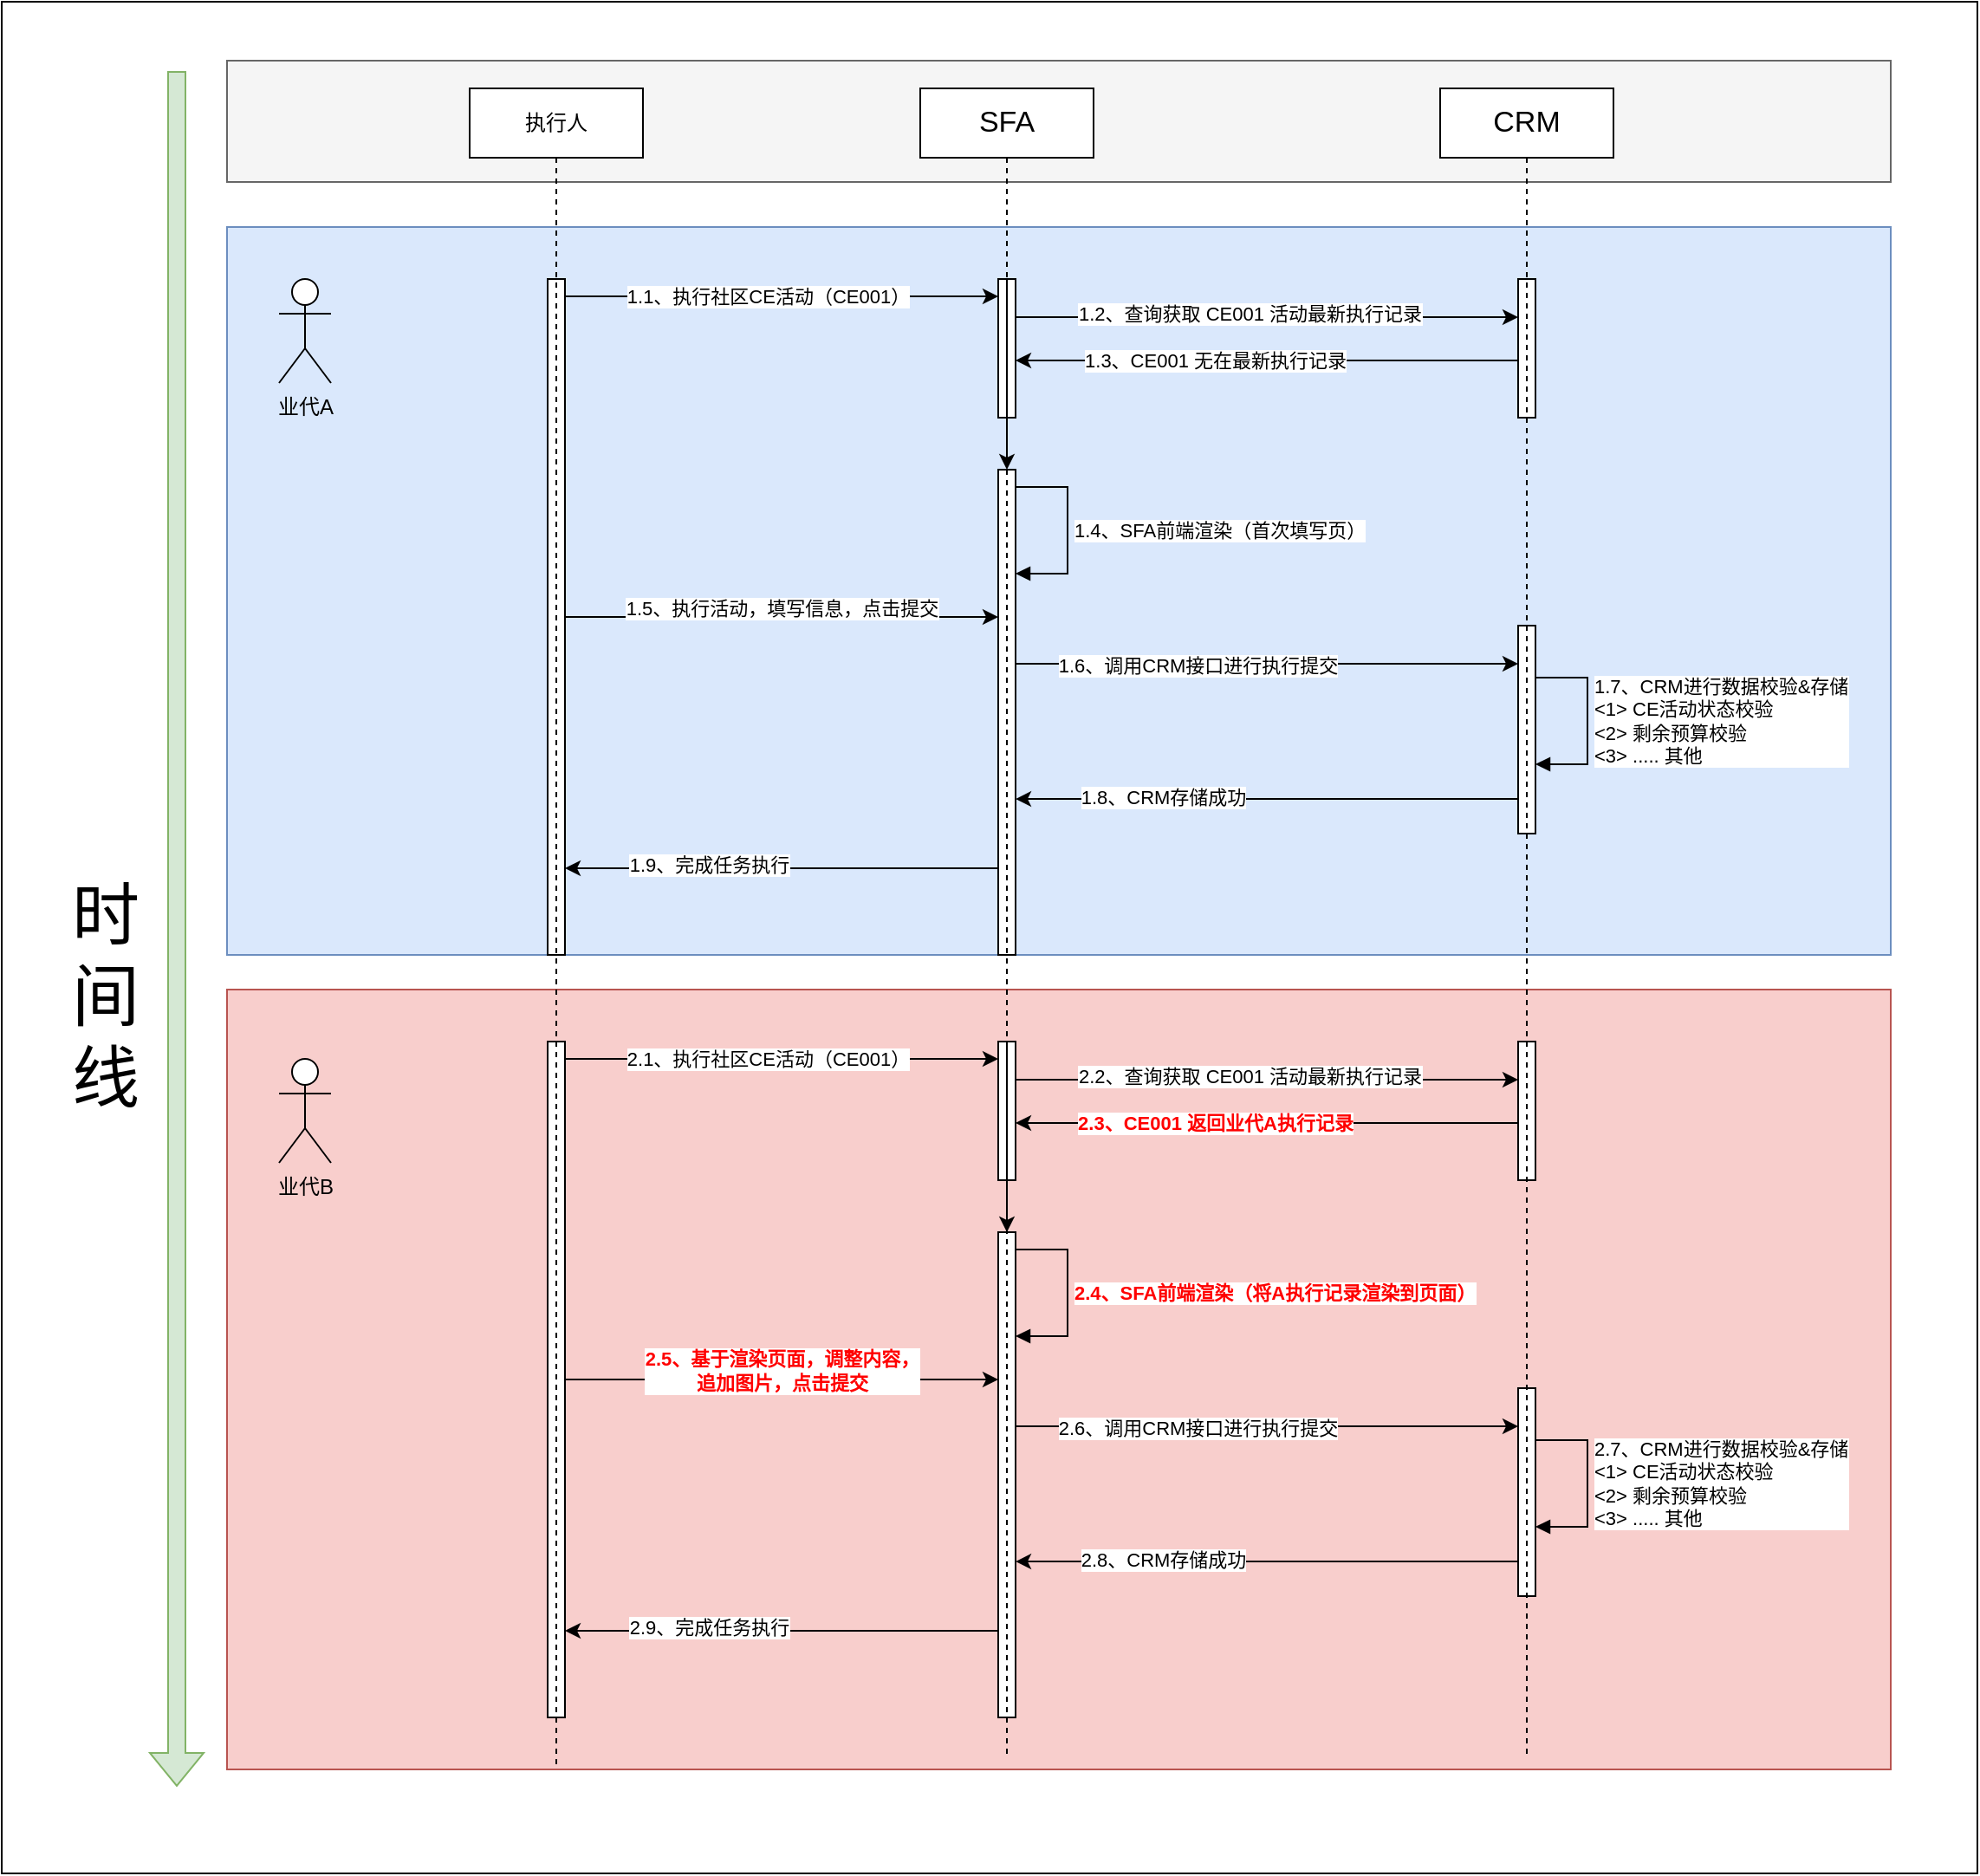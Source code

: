 <mxfile version="24.4.4" type="github">
  <diagram name="第 1 页" id="oT-IUX3YpCUqJ1tW2yBU">
    <mxGraphModel dx="2887" dy="1220" grid="1" gridSize="10" guides="1" tooltips="1" connect="1" arrows="1" fold="1" page="1" pageScale="1" pageWidth="827" pageHeight="1169" math="0" shadow="0">
      <root>
        <mxCell id="0" />
        <mxCell id="1" parent="0" />
        <mxCell id="MuskfMbHmCuyWgwmizYg-87" value="" style="rounded=0;whiteSpace=wrap;html=1;" vertex="1" parent="1">
          <mxGeometry x="-490" y="10" width="1140" height="1080" as="geometry" />
        </mxCell>
        <mxCell id="MuskfMbHmCuyWgwmizYg-85" value="" style="rounded=0;whiteSpace=wrap;html=1;fillColor=#f5f5f5;strokeColor=#666666;fontColor=#333333;" vertex="1" parent="1">
          <mxGeometry x="-360" y="44" width="960" height="70" as="geometry" />
        </mxCell>
        <mxCell id="MuskfMbHmCuyWgwmizYg-84" value="" style="rounded=0;whiteSpace=wrap;html=1;fillColor=#f8cecc;strokeColor=#b85450;" vertex="1" parent="1">
          <mxGeometry x="-360" y="580" width="960" height="450" as="geometry" />
        </mxCell>
        <mxCell id="MuskfMbHmCuyWgwmizYg-83" value="" style="rounded=0;whiteSpace=wrap;html=1;fillColor=#dae8fc;strokeColor=#6c8ebf;" vertex="1" parent="1">
          <mxGeometry x="-360" y="140" width="960" height="420" as="geometry" />
        </mxCell>
        <mxCell id="MuskfMbHmCuyWgwmizYg-5" value="业代A" style="shape=umlActor;verticalLabelPosition=bottom;verticalAlign=top;html=1;" vertex="1" parent="1">
          <mxGeometry x="-330" y="170" width="30" height="60" as="geometry" />
        </mxCell>
        <mxCell id="MuskfMbHmCuyWgwmizYg-13" value="" style="edgeStyle=orthogonalEdgeStyle;rounded=0;orthogonalLoop=1;jettySize=auto;html=1;curved=0;" edge="1" parent="1">
          <mxGeometry relative="1" as="geometry">
            <mxPoint x="95" y="192" as="sourcePoint" />
            <mxPoint x="385" y="192" as="targetPoint" />
          </mxGeometry>
        </mxCell>
        <mxCell id="MuskfMbHmCuyWgwmizYg-15" value="1.2、查询获取 CE001 活动最新执行记录" style="edgeLabel;html=1;align=center;verticalAlign=middle;resizable=0;points=[];" vertex="1" connectable="0" parent="MuskfMbHmCuyWgwmizYg-13">
          <mxGeometry x="-0.214" y="2" relative="1" as="geometry">
            <mxPoint x="21" as="offset" />
          </mxGeometry>
        </mxCell>
        <mxCell id="MuskfMbHmCuyWgwmizYg-10" value="" style="html=1;points=[[0,0,0,0,5],[0,1,0,0,-5],[1,0,0,0,5],[1,1,0,0,-5]];perimeter=orthogonalPerimeter;outlineConnect=0;targetShapes=umlLifeline;portConstraint=eastwest;newEdgeStyle={&quot;curved&quot;:0,&quot;rounded&quot;:0};" vertex="1" parent="1">
          <mxGeometry x="85" y="170" width="10" height="80" as="geometry" />
        </mxCell>
        <mxCell id="MuskfMbHmCuyWgwmizYg-17" value="" style="edgeStyle=orthogonalEdgeStyle;rounded=0;orthogonalLoop=1;jettySize=auto;html=1;curved=0;" edge="1" parent="1">
          <mxGeometry relative="1" as="geometry">
            <mxPoint x="385" y="217" as="sourcePoint" />
            <mxPoint x="95" y="217" as="targetPoint" />
          </mxGeometry>
        </mxCell>
        <mxCell id="MuskfMbHmCuyWgwmizYg-18" value="1.3、CE001 无在最新执行记录" style="edgeLabel;html=1;align=center;verticalAlign=middle;resizable=0;points=[];" vertex="1" connectable="0" parent="MuskfMbHmCuyWgwmizYg-17">
          <mxGeometry x="0.503" relative="1" as="geometry">
            <mxPoint x="43" as="offset" />
          </mxGeometry>
        </mxCell>
        <mxCell id="MuskfMbHmCuyWgwmizYg-12" value="" style="html=1;points=[[0,0,0,0,5],[0,1,0,0,-5],[1,0,0,0,5],[1,1,0,0,-5]];perimeter=orthogonalPerimeter;outlineConnect=0;targetShapes=umlLifeline;portConstraint=eastwest;newEdgeStyle={&quot;curved&quot;:0,&quot;rounded&quot;:0};" vertex="1" parent="1">
          <mxGeometry x="385" y="170" width="10" height="80" as="geometry" />
        </mxCell>
        <mxCell id="MuskfMbHmCuyWgwmizYg-24" value="" style="edgeStyle=orthogonalEdgeStyle;rounded=0;orthogonalLoop=1;jettySize=auto;html=1;curved=0;" edge="1" parent="1">
          <mxGeometry relative="1" as="geometry">
            <mxPoint x="95" y="392.0" as="sourcePoint" />
            <mxPoint x="385" y="392.0" as="targetPoint" />
          </mxGeometry>
        </mxCell>
        <mxCell id="MuskfMbHmCuyWgwmizYg-26" value="1.6、调用CRM接口进行执行提交" style="edgeLabel;html=1;align=center;verticalAlign=middle;resizable=0;points=[];" vertex="1" connectable="0" parent="MuskfMbHmCuyWgwmizYg-24">
          <mxGeometry x="-0.302" y="-1" relative="1" as="geometry">
            <mxPoint x="4" as="offset" />
          </mxGeometry>
        </mxCell>
        <mxCell id="MuskfMbHmCuyWgwmizYg-38" value="" style="edgeStyle=orthogonalEdgeStyle;rounded=0;orthogonalLoop=1;jettySize=auto;html=1;curved=0;" edge="1" parent="1" source="MuskfMbHmCuyWgwmizYg-19">
          <mxGeometry relative="1" as="geometry">
            <mxPoint x="-165" y="509.966" as="targetPoint" />
            <Array as="points">
              <mxPoint x="-90" y="510" />
              <mxPoint x="-90" y="510" />
            </Array>
          </mxGeometry>
        </mxCell>
        <mxCell id="MuskfMbHmCuyWgwmizYg-39" value="1.9、完成任务执行" style="edgeLabel;html=1;align=center;verticalAlign=middle;resizable=0;points=[];" vertex="1" connectable="0" parent="MuskfMbHmCuyWgwmizYg-38">
          <mxGeometry x="0.339" y="-2" relative="1" as="geometry">
            <mxPoint as="offset" />
          </mxGeometry>
        </mxCell>
        <mxCell id="MuskfMbHmCuyWgwmizYg-19" value="" style="html=1;points=[[0,0,0,0,5],[0,1,0,0,-5],[1,0,0,0,5],[1,1,0,0,-5]];perimeter=orthogonalPerimeter;outlineConnect=0;targetShapes=umlLifeline;portConstraint=eastwest;newEdgeStyle={&quot;curved&quot;:0,&quot;rounded&quot;:0};" vertex="1" parent="1">
          <mxGeometry x="85" y="280" width="10" height="280" as="geometry" />
        </mxCell>
        <mxCell id="MuskfMbHmCuyWgwmizYg-20" value="" style="endArrow=classic;html=1;rounded=0;" edge="1" parent="1">
          <mxGeometry width="50" height="50" relative="1" as="geometry">
            <mxPoint x="90" y="170" as="sourcePoint" />
            <mxPoint x="90" y="280" as="targetPoint" />
          </mxGeometry>
        </mxCell>
        <mxCell id="MuskfMbHmCuyWgwmizYg-22" value="1.4、SFA前端渲染（首次填写页）" style="html=1;align=left;spacingLeft=2;endArrow=block;rounded=0;edgeStyle=orthogonalEdgeStyle;curved=0;rounded=0;" edge="1" parent="1">
          <mxGeometry relative="1" as="geometry">
            <mxPoint x="95" y="290" as="sourcePoint" />
            <Array as="points">
              <mxPoint x="125" y="290" />
              <mxPoint x="125" y="340" />
            </Array>
            <mxPoint x="95" y="340" as="targetPoint" />
          </mxGeometry>
        </mxCell>
        <mxCell id="MuskfMbHmCuyWgwmizYg-35" value="" style="edgeStyle=orthogonalEdgeStyle;rounded=0;orthogonalLoop=1;jettySize=auto;html=1;curved=0;" edge="1" parent="1" source="MuskfMbHmCuyWgwmizYg-25">
          <mxGeometry relative="1" as="geometry">
            <mxPoint x="95" y="470.029" as="targetPoint" />
            <Array as="points">
              <mxPoint x="320" y="470" />
              <mxPoint x="320" y="470" />
            </Array>
          </mxGeometry>
        </mxCell>
        <mxCell id="MuskfMbHmCuyWgwmizYg-36" value="1.8、CRM存储成功" style="edgeLabel;html=1;align=center;verticalAlign=middle;resizable=0;points=[];" vertex="1" connectable="0" parent="MuskfMbHmCuyWgwmizYg-35">
          <mxGeometry x="0.65" y="-1" relative="1" as="geometry">
            <mxPoint x="34" as="offset" />
          </mxGeometry>
        </mxCell>
        <mxCell id="MuskfMbHmCuyWgwmizYg-25" value="" style="html=1;points=[[0,0,0,0,5],[0,1,0,0,-5],[1,0,0,0,5],[1,1,0,0,-5]];perimeter=orthogonalPerimeter;outlineConnect=0;targetShapes=umlLifeline;portConstraint=eastwest;newEdgeStyle={&quot;curved&quot;:0,&quot;rounded&quot;:0};" vertex="1" parent="1">
          <mxGeometry x="385" y="370" width="10" height="120" as="geometry" />
        </mxCell>
        <mxCell id="MuskfMbHmCuyWgwmizYg-30" value="" style="edgeStyle=orthogonalEdgeStyle;rounded=0;orthogonalLoop=1;jettySize=auto;html=1;curved=0;" edge="1" parent="1">
          <mxGeometry relative="1" as="geometry">
            <mxPoint x="-165" y="365.0" as="sourcePoint" />
            <mxPoint x="85" y="365.0" as="targetPoint" />
          </mxGeometry>
        </mxCell>
        <mxCell id="MuskfMbHmCuyWgwmizYg-31" value="1.5、执行活动，填写信息，点击提交" style="edgeLabel;html=1;align=center;verticalAlign=middle;resizable=0;points=[];" vertex="1" connectable="0" parent="MuskfMbHmCuyWgwmizYg-30">
          <mxGeometry x="-0.424" relative="1" as="geometry">
            <mxPoint x="53" y="-5" as="offset" />
          </mxGeometry>
        </mxCell>
        <mxCell id="MuskfMbHmCuyWgwmizYg-48" value="" style="edgeStyle=orthogonalEdgeStyle;rounded=0;orthogonalLoop=1;jettySize=auto;html=1;curved=0;" edge="1" parent="1">
          <mxGeometry relative="1" as="geometry">
            <mxPoint x="-165" y="180" as="sourcePoint" />
            <mxPoint x="85" y="180" as="targetPoint" />
          </mxGeometry>
        </mxCell>
        <mxCell id="MuskfMbHmCuyWgwmizYg-50" value="1.1、执行社区CE活动（CE001）" style="edgeLabel;html=1;align=center;verticalAlign=middle;resizable=0;points=[];" vertex="1" connectable="0" parent="MuskfMbHmCuyWgwmizYg-48">
          <mxGeometry x="-0.069" relative="1" as="geometry">
            <mxPoint as="offset" />
          </mxGeometry>
        </mxCell>
        <mxCell id="MuskfMbHmCuyWgwmizYg-28" value="" style="html=1;points=[[0,0,0,0,5],[0,1,0,0,-5],[1,0,0,0,5],[1,1,0,0,-5]];perimeter=orthogonalPerimeter;outlineConnect=0;targetShapes=umlLifeline;portConstraint=eastwest;newEdgeStyle={&quot;curved&quot;:0,&quot;rounded&quot;:0};" vertex="1" parent="1">
          <mxGeometry x="-175" y="170" width="10" height="390" as="geometry" />
        </mxCell>
        <mxCell id="MuskfMbHmCuyWgwmizYg-32" value="1.7、CRM进行数据校验&amp;amp;存储&lt;br&gt;&amp;lt;1&amp;gt; CE活动状态校验&lt;br&gt;&amp;lt;2&amp;gt; 剩余预算校验&lt;br&gt;&amp;lt;3&amp;gt; ..... 其他" style="html=1;align=left;spacingLeft=2;endArrow=block;rounded=0;edgeStyle=orthogonalEdgeStyle;curved=0;rounded=0;" edge="1" parent="1" target="MuskfMbHmCuyWgwmizYg-25">
          <mxGeometry relative="1" as="geometry">
            <mxPoint x="395" y="400" as="sourcePoint" />
            <Array as="points">
              <mxPoint x="425" y="400" />
              <mxPoint x="425" y="450" />
            </Array>
            <mxPoint x="395" y="450" as="targetPoint" />
          </mxGeometry>
        </mxCell>
        <mxCell id="MuskfMbHmCuyWgwmizYg-49" value="" style="endArrow=classic;html=1;rounded=0;" edge="1" parent="1" source="MuskfMbHmCuyWgwmizYg-10">
          <mxGeometry width="50" height="50" relative="1" as="geometry">
            <mxPoint x="90" y="250" as="sourcePoint" />
            <mxPoint x="90" y="170" as="targetPoint" />
          </mxGeometry>
        </mxCell>
        <mxCell id="MuskfMbHmCuyWgwmizYg-51" value="" style="shape=flexArrow;endArrow=classic;html=1;rounded=0;fillColor=#d5e8d4;strokeColor=#82b366;" edge="1" parent="1">
          <mxGeometry width="50" height="50" relative="1" as="geometry">
            <mxPoint x="-389" y="50" as="sourcePoint" />
            <mxPoint x="-389" y="1040" as="targetPoint" />
          </mxGeometry>
        </mxCell>
        <mxCell id="MuskfMbHmCuyWgwmizYg-52" value="业代B" style="shape=umlActor;verticalLabelPosition=bottom;verticalAlign=top;html=1;" vertex="1" parent="1">
          <mxGeometry x="-330" y="620" width="30" height="60" as="geometry" />
        </mxCell>
        <mxCell id="MuskfMbHmCuyWgwmizYg-56" value="" style="edgeStyle=orthogonalEdgeStyle;rounded=0;orthogonalLoop=1;jettySize=auto;html=1;curved=0;" edge="1" parent="1">
          <mxGeometry relative="1" as="geometry">
            <mxPoint x="95" y="632" as="sourcePoint" />
            <mxPoint x="385" y="632" as="targetPoint" />
          </mxGeometry>
        </mxCell>
        <mxCell id="MuskfMbHmCuyWgwmizYg-57" value="2.2、查询获取 CE001 活动最新执行记录" style="edgeLabel;html=1;align=center;verticalAlign=middle;resizable=0;points=[];" vertex="1" connectable="0" parent="MuskfMbHmCuyWgwmizYg-56">
          <mxGeometry x="-0.214" y="2" relative="1" as="geometry">
            <mxPoint x="21" as="offset" />
          </mxGeometry>
        </mxCell>
        <mxCell id="MuskfMbHmCuyWgwmizYg-58" value="" style="html=1;points=[[0,0,0,0,5],[0,1,0,0,-5],[1,0,0,0,5],[1,1,0,0,-5]];perimeter=orthogonalPerimeter;outlineConnect=0;targetShapes=umlLifeline;portConstraint=eastwest;newEdgeStyle={&quot;curved&quot;:0,&quot;rounded&quot;:0};" vertex="1" parent="1">
          <mxGeometry x="85" y="610" width="10" height="80" as="geometry" />
        </mxCell>
        <mxCell id="MuskfMbHmCuyWgwmizYg-59" value="" style="edgeStyle=orthogonalEdgeStyle;rounded=0;orthogonalLoop=1;jettySize=auto;html=1;curved=0;" edge="1" parent="1">
          <mxGeometry relative="1" as="geometry">
            <mxPoint x="385" y="657" as="sourcePoint" />
            <mxPoint x="95" y="657" as="targetPoint" />
          </mxGeometry>
        </mxCell>
        <mxCell id="MuskfMbHmCuyWgwmizYg-60" value="2.3、CE001 返回业代A执行记录" style="edgeLabel;html=1;align=center;verticalAlign=middle;resizable=0;points=[];fontColor=#FF0000;fontStyle=1" vertex="1" connectable="0" parent="MuskfMbHmCuyWgwmizYg-59">
          <mxGeometry x="0.503" relative="1" as="geometry">
            <mxPoint x="43" as="offset" />
          </mxGeometry>
        </mxCell>
        <mxCell id="MuskfMbHmCuyWgwmizYg-61" value="" style="html=1;points=[[0,0,0,0,5],[0,1,0,0,-5],[1,0,0,0,5],[1,1,0,0,-5]];perimeter=orthogonalPerimeter;outlineConnect=0;targetShapes=umlLifeline;portConstraint=eastwest;newEdgeStyle={&quot;curved&quot;:0,&quot;rounded&quot;:0};" vertex="1" parent="1">
          <mxGeometry x="385" y="610" width="10" height="80" as="geometry" />
        </mxCell>
        <mxCell id="MuskfMbHmCuyWgwmizYg-62" value="" style="edgeStyle=orthogonalEdgeStyle;rounded=0;orthogonalLoop=1;jettySize=auto;html=1;curved=0;" edge="1" parent="1">
          <mxGeometry relative="1" as="geometry">
            <mxPoint x="95" y="832.0" as="sourcePoint" />
            <mxPoint x="385" y="832.0" as="targetPoint" />
          </mxGeometry>
        </mxCell>
        <mxCell id="MuskfMbHmCuyWgwmizYg-63" value="2.6、调用CRM接口进行执行提交" style="edgeLabel;html=1;align=center;verticalAlign=middle;resizable=0;points=[];" vertex="1" connectable="0" parent="MuskfMbHmCuyWgwmizYg-62">
          <mxGeometry x="-0.302" y="-1" relative="1" as="geometry">
            <mxPoint x="4" as="offset" />
          </mxGeometry>
        </mxCell>
        <mxCell id="MuskfMbHmCuyWgwmizYg-64" value="" style="edgeStyle=orthogonalEdgeStyle;rounded=0;orthogonalLoop=1;jettySize=auto;html=1;curved=0;" edge="1" parent="1" source="MuskfMbHmCuyWgwmizYg-66">
          <mxGeometry relative="1" as="geometry">
            <mxPoint x="-165" y="949.966" as="targetPoint" />
            <Array as="points">
              <mxPoint x="-90" y="950" />
              <mxPoint x="-90" y="950" />
            </Array>
          </mxGeometry>
        </mxCell>
        <mxCell id="MuskfMbHmCuyWgwmizYg-65" value="2.9、完成任务执行" style="edgeLabel;html=1;align=center;verticalAlign=middle;resizable=0;points=[];" vertex="1" connectable="0" parent="MuskfMbHmCuyWgwmizYg-64">
          <mxGeometry x="0.339" y="-2" relative="1" as="geometry">
            <mxPoint as="offset" />
          </mxGeometry>
        </mxCell>
        <mxCell id="MuskfMbHmCuyWgwmizYg-66" value="" style="html=1;points=[[0,0,0,0,5],[0,1,0,0,-5],[1,0,0,0,5],[1,1,0,0,-5]];perimeter=orthogonalPerimeter;outlineConnect=0;targetShapes=umlLifeline;portConstraint=eastwest;newEdgeStyle={&quot;curved&quot;:0,&quot;rounded&quot;:0};" vertex="1" parent="1">
          <mxGeometry x="85" y="720" width="10" height="280" as="geometry" />
        </mxCell>
        <mxCell id="MuskfMbHmCuyWgwmizYg-67" value="" style="endArrow=classic;html=1;rounded=0;" edge="1" parent="1">
          <mxGeometry width="50" height="50" relative="1" as="geometry">
            <mxPoint x="90" y="610" as="sourcePoint" />
            <mxPoint x="90" y="720" as="targetPoint" />
          </mxGeometry>
        </mxCell>
        <mxCell id="MuskfMbHmCuyWgwmizYg-68" value="2.4、SFA前端渲染（将A执行记录渲染到页面）" style="html=1;align=left;spacingLeft=2;endArrow=block;rounded=0;edgeStyle=orthogonalEdgeStyle;curved=0;rounded=0;fontColor=#FF0000;fontStyle=1" edge="1" parent="1">
          <mxGeometry relative="1" as="geometry">
            <mxPoint x="95" y="730" as="sourcePoint" />
            <Array as="points">
              <mxPoint x="125" y="730" />
              <mxPoint x="125" y="780" />
            </Array>
            <mxPoint x="95" y="780" as="targetPoint" />
          </mxGeometry>
        </mxCell>
        <mxCell id="MuskfMbHmCuyWgwmizYg-69" value="" style="edgeStyle=orthogonalEdgeStyle;rounded=0;orthogonalLoop=1;jettySize=auto;html=1;curved=0;" edge="1" parent="1" source="MuskfMbHmCuyWgwmizYg-71">
          <mxGeometry relative="1" as="geometry">
            <mxPoint x="95" y="910.029" as="targetPoint" />
            <Array as="points">
              <mxPoint x="320" y="910" />
              <mxPoint x="320" y="910" />
            </Array>
          </mxGeometry>
        </mxCell>
        <mxCell id="MuskfMbHmCuyWgwmizYg-70" value="2.8、CRM存储成功" style="edgeLabel;html=1;align=center;verticalAlign=middle;resizable=0;points=[];" vertex="1" connectable="0" parent="MuskfMbHmCuyWgwmizYg-69">
          <mxGeometry x="0.65" y="-1" relative="1" as="geometry">
            <mxPoint x="34" as="offset" />
          </mxGeometry>
        </mxCell>
        <mxCell id="MuskfMbHmCuyWgwmizYg-71" value="" style="html=1;points=[[0,0,0,0,5],[0,1,0,0,-5],[1,0,0,0,5],[1,1,0,0,-5]];perimeter=orthogonalPerimeter;outlineConnect=0;targetShapes=umlLifeline;portConstraint=eastwest;newEdgeStyle={&quot;curved&quot;:0,&quot;rounded&quot;:0};" vertex="1" parent="1">
          <mxGeometry x="385" y="810" width="10" height="120" as="geometry" />
        </mxCell>
        <mxCell id="MuskfMbHmCuyWgwmizYg-72" value="" style="edgeStyle=orthogonalEdgeStyle;rounded=0;orthogonalLoop=1;jettySize=auto;html=1;curved=0;" edge="1" parent="1">
          <mxGeometry relative="1" as="geometry">
            <mxPoint x="-165" y="805.0" as="sourcePoint" />
            <mxPoint x="85" y="805.0" as="targetPoint" />
          </mxGeometry>
        </mxCell>
        <mxCell id="MuskfMbHmCuyWgwmizYg-73" value="2.5、基于渲染页面，调整内容，&lt;br&gt;追加图片，点击提交" style="edgeLabel;html=1;align=center;verticalAlign=middle;resizable=0;points=[];fontColor=#FF0000;fontStyle=1" vertex="1" connectable="0" parent="MuskfMbHmCuyWgwmizYg-72">
          <mxGeometry x="-0.424" relative="1" as="geometry">
            <mxPoint x="53" y="-5" as="offset" />
          </mxGeometry>
        </mxCell>
        <mxCell id="MuskfMbHmCuyWgwmizYg-74" value="" style="edgeStyle=orthogonalEdgeStyle;rounded=0;orthogonalLoop=1;jettySize=auto;html=1;curved=0;" edge="1" parent="1">
          <mxGeometry relative="1" as="geometry">
            <mxPoint x="-165" y="620" as="sourcePoint" />
            <mxPoint x="85" y="620" as="targetPoint" />
          </mxGeometry>
        </mxCell>
        <mxCell id="MuskfMbHmCuyWgwmizYg-75" value="2.1、执行社区CE活动（CE001）" style="edgeLabel;html=1;align=center;verticalAlign=middle;resizable=0;points=[];" vertex="1" connectable="0" parent="MuskfMbHmCuyWgwmizYg-74">
          <mxGeometry x="-0.069" relative="1" as="geometry">
            <mxPoint as="offset" />
          </mxGeometry>
        </mxCell>
        <mxCell id="MuskfMbHmCuyWgwmizYg-76" value="" style="html=1;points=[[0,0,0,0,5],[0,1,0,0,-5],[1,0,0,0,5],[1,1,0,0,-5]];perimeter=orthogonalPerimeter;outlineConnect=0;targetShapes=umlLifeline;portConstraint=eastwest;newEdgeStyle={&quot;curved&quot;:0,&quot;rounded&quot;:0};" vertex="1" parent="1">
          <mxGeometry x="-175" y="610" width="10" height="390" as="geometry" />
        </mxCell>
        <mxCell id="MuskfMbHmCuyWgwmizYg-77" value="2.7、CRM进行数据校验&amp;amp;存储&lt;br&gt;&amp;lt;1&amp;gt; CE活动状态校验&lt;br&gt;&amp;lt;2&amp;gt; 剩余预算校验&lt;br&gt;&amp;lt;3&amp;gt; ..... 其他" style="html=1;align=left;spacingLeft=2;endArrow=block;rounded=0;edgeStyle=orthogonalEdgeStyle;curved=0;rounded=0;" edge="1" parent="1" target="MuskfMbHmCuyWgwmizYg-71">
          <mxGeometry relative="1" as="geometry">
            <mxPoint x="395" y="840" as="sourcePoint" />
            <Array as="points">
              <mxPoint x="425" y="840" />
              <mxPoint x="425" y="890" />
            </Array>
            <mxPoint x="395" y="890" as="targetPoint" />
          </mxGeometry>
        </mxCell>
        <mxCell id="MuskfMbHmCuyWgwmizYg-78" value="" style="endArrow=classic;html=1;rounded=0;" edge="1" parent="1" source="MuskfMbHmCuyWgwmizYg-58">
          <mxGeometry width="50" height="50" relative="1" as="geometry">
            <mxPoint x="90" y="690" as="sourcePoint" />
            <mxPoint x="90" y="610" as="targetPoint" />
          </mxGeometry>
        </mxCell>
        <mxCell id="MuskfMbHmCuyWgwmizYg-80" value="&lt;font style=&quot;font-size: 39px;&quot;&gt;时&lt;br&gt;间&lt;br&gt;线&lt;/font&gt;" style="text;html=1;align=center;verticalAlign=middle;whiteSpace=wrap;rounded=0;" vertex="1" parent="1">
          <mxGeometry x="-460" y="505" width="60" height="160" as="geometry" />
        </mxCell>
        <mxCell id="MuskfMbHmCuyWgwmizYg-86" value="" style="group" vertex="1" connectable="0" parent="1">
          <mxGeometry x="-220" y="60" width="660" height="970" as="geometry" />
        </mxCell>
        <mxCell id="MuskfMbHmCuyWgwmizYg-2" value="SFA" style="shape=umlLifeline;perimeter=lifelinePerimeter;whiteSpace=wrap;html=1;container=1;dropTarget=0;collapsible=0;recursiveResize=0;outlineConnect=0;portConstraint=eastwest;newEdgeStyle={&quot;curved&quot;:0,&quot;rounded&quot;:0};fontSize=17;movable=1;resizable=1;rotatable=1;deletable=1;editable=1;locked=0;connectable=1;" vertex="1" parent="MuskfMbHmCuyWgwmizYg-86">
          <mxGeometry x="260" width="100" height="961.339" as="geometry" />
        </mxCell>
        <mxCell id="MuskfMbHmCuyWgwmizYg-3" value="CRM" style="shape=umlLifeline;perimeter=lifelinePerimeter;whiteSpace=wrap;html=1;container=1;dropTarget=0;collapsible=0;recursiveResize=0;outlineConnect=0;portConstraint=eastwest;newEdgeStyle={&quot;curved&quot;:0,&quot;rounded&quot;:0};fontSize=17;movable=1;resizable=1;rotatable=1;deletable=1;editable=1;locked=0;connectable=1;" vertex="1" parent="MuskfMbHmCuyWgwmizYg-86">
          <mxGeometry x="560" width="100" height="961.339" as="geometry" />
        </mxCell>
        <mxCell id="MuskfMbHmCuyWgwmizYg-27" value="执行人" style="shape=umlLifeline;perimeter=lifelinePerimeter;whiteSpace=wrap;html=1;container=1;dropTarget=0;collapsible=0;recursiveResize=0;outlineConnect=0;portConstraint=eastwest;newEdgeStyle={&quot;curved&quot;:0,&quot;rounded&quot;:0};movable=1;resizable=1;rotatable=1;deletable=1;editable=1;locked=0;connectable=1;" vertex="1" parent="MuskfMbHmCuyWgwmizYg-86">
          <mxGeometry width="100" height="970" as="geometry" />
        </mxCell>
      </root>
    </mxGraphModel>
  </diagram>
</mxfile>
